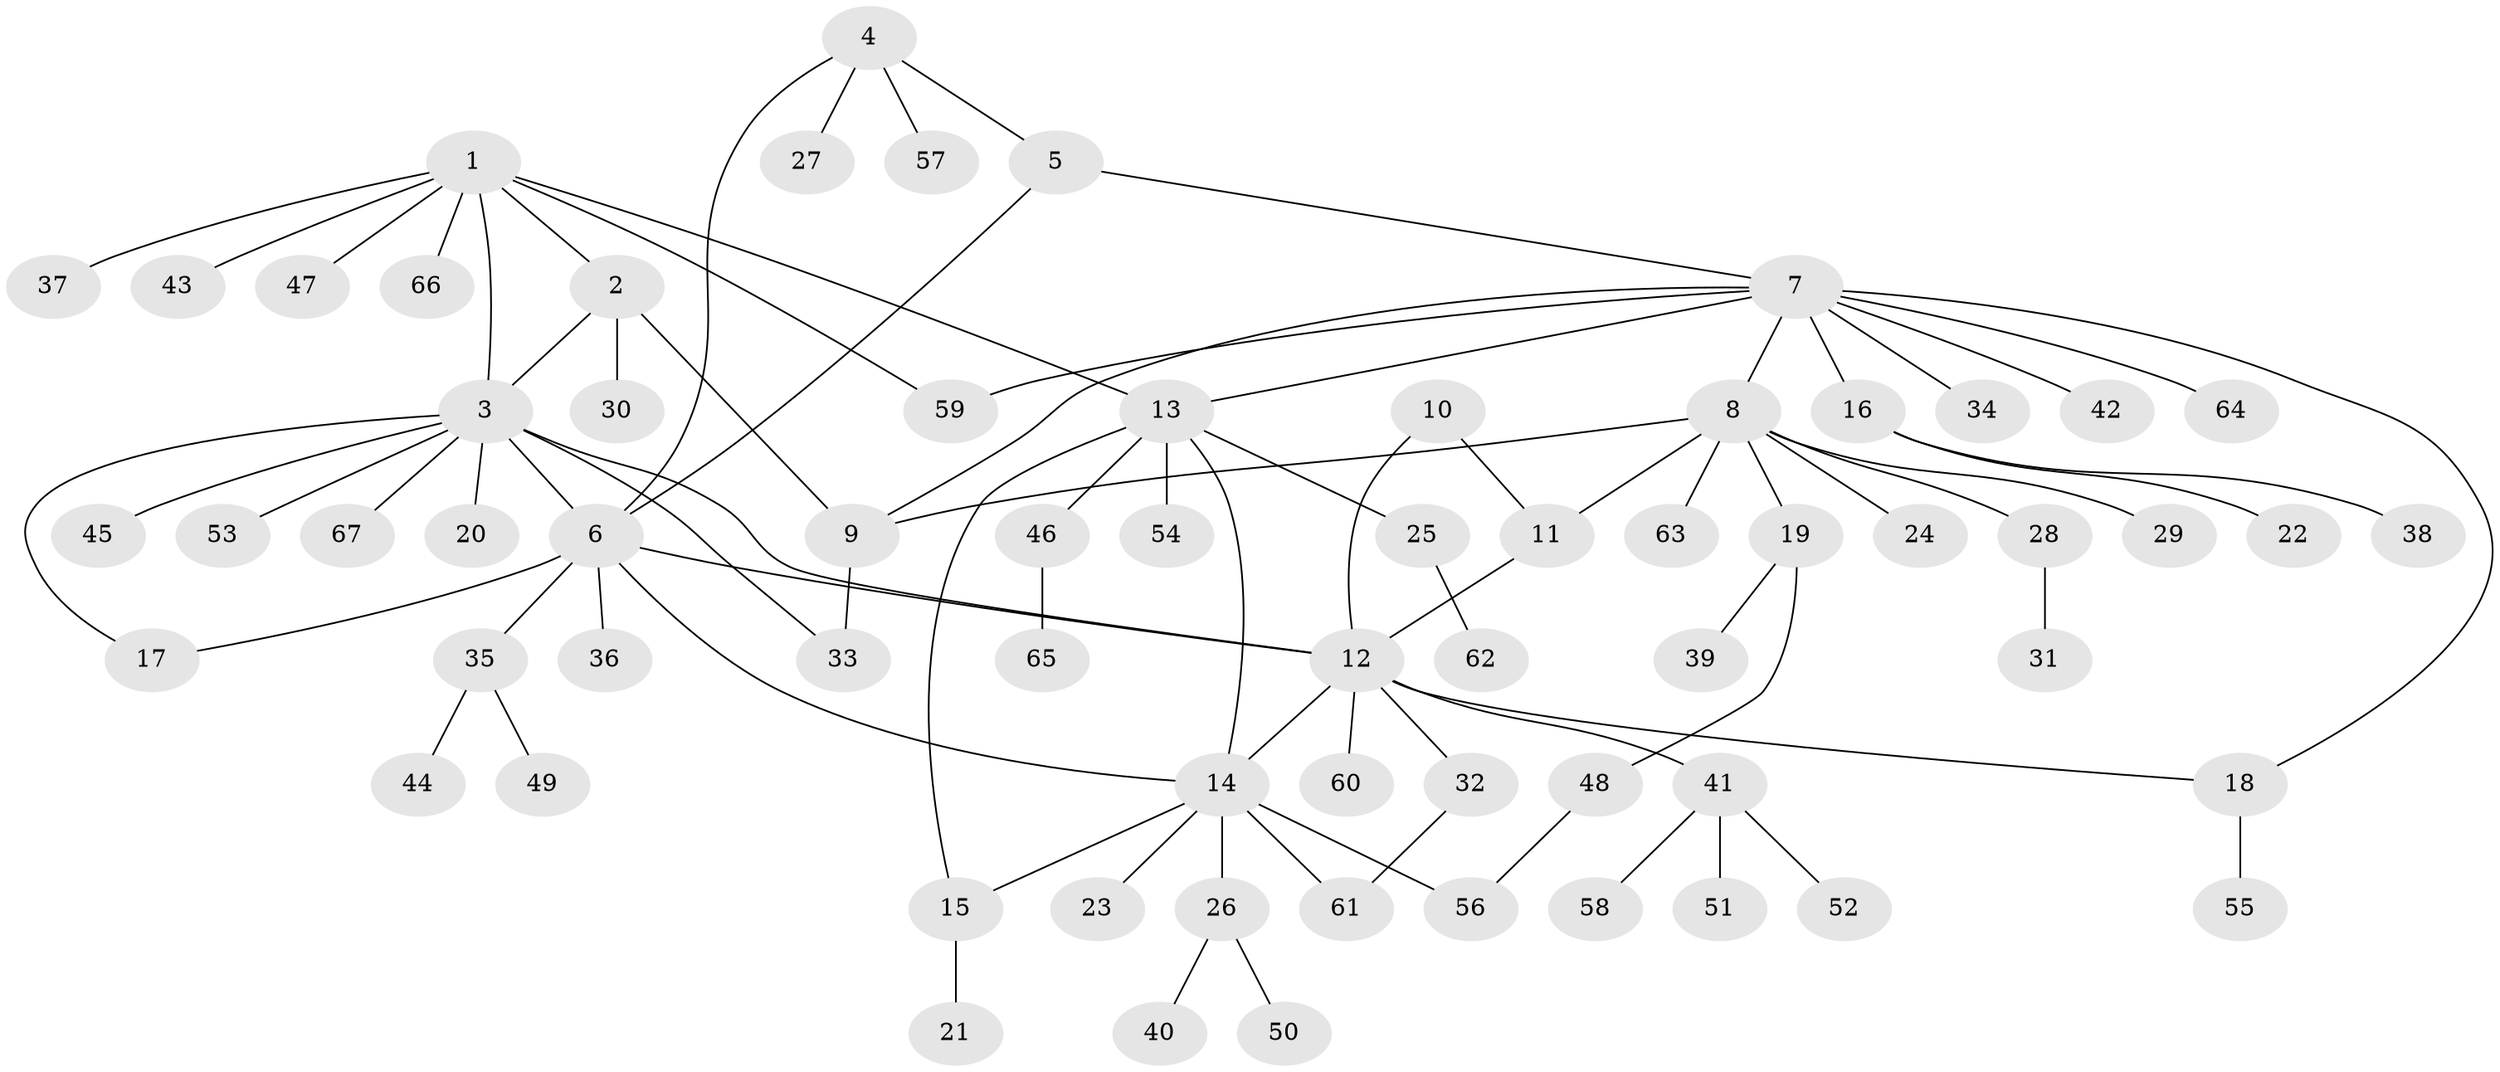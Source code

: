 // coarse degree distribution, {7: 0.04, 3: 0.06, 9: 0.04, 2: 0.24, 8: 0.06, 10: 0.02, 1: 0.54}
// Generated by graph-tools (version 1.1) at 2025/52/02/27/25 19:52:20]
// undirected, 67 vertices, 83 edges
graph export_dot {
graph [start="1"]
  node [color=gray90,style=filled];
  1;
  2;
  3;
  4;
  5;
  6;
  7;
  8;
  9;
  10;
  11;
  12;
  13;
  14;
  15;
  16;
  17;
  18;
  19;
  20;
  21;
  22;
  23;
  24;
  25;
  26;
  27;
  28;
  29;
  30;
  31;
  32;
  33;
  34;
  35;
  36;
  37;
  38;
  39;
  40;
  41;
  42;
  43;
  44;
  45;
  46;
  47;
  48;
  49;
  50;
  51;
  52;
  53;
  54;
  55;
  56;
  57;
  58;
  59;
  60;
  61;
  62;
  63;
  64;
  65;
  66;
  67;
  1 -- 2;
  1 -- 3;
  1 -- 13;
  1 -- 37;
  1 -- 43;
  1 -- 47;
  1 -- 59;
  1 -- 66;
  2 -- 3;
  2 -- 9;
  2 -- 30;
  3 -- 6;
  3 -- 12;
  3 -- 17;
  3 -- 20;
  3 -- 33;
  3 -- 45;
  3 -- 53;
  3 -- 67;
  4 -- 5;
  4 -- 6;
  4 -- 27;
  4 -- 57;
  5 -- 6;
  5 -- 7;
  6 -- 12;
  6 -- 14;
  6 -- 17;
  6 -- 35;
  6 -- 36;
  7 -- 8;
  7 -- 9;
  7 -- 13;
  7 -- 16;
  7 -- 18;
  7 -- 34;
  7 -- 42;
  7 -- 59;
  7 -- 64;
  8 -- 9;
  8 -- 11;
  8 -- 19;
  8 -- 24;
  8 -- 28;
  8 -- 29;
  8 -- 63;
  9 -- 33;
  10 -- 11;
  10 -- 12;
  11 -- 12;
  12 -- 14;
  12 -- 18;
  12 -- 32;
  12 -- 41;
  12 -- 60;
  13 -- 14;
  13 -- 15;
  13 -- 25;
  13 -- 46;
  13 -- 54;
  14 -- 15;
  14 -- 23;
  14 -- 26;
  14 -- 56;
  14 -- 61;
  15 -- 21;
  16 -- 22;
  16 -- 38;
  18 -- 55;
  19 -- 39;
  19 -- 48;
  25 -- 62;
  26 -- 40;
  26 -- 50;
  28 -- 31;
  32 -- 61;
  35 -- 44;
  35 -- 49;
  41 -- 51;
  41 -- 52;
  41 -- 58;
  46 -- 65;
  48 -- 56;
}
